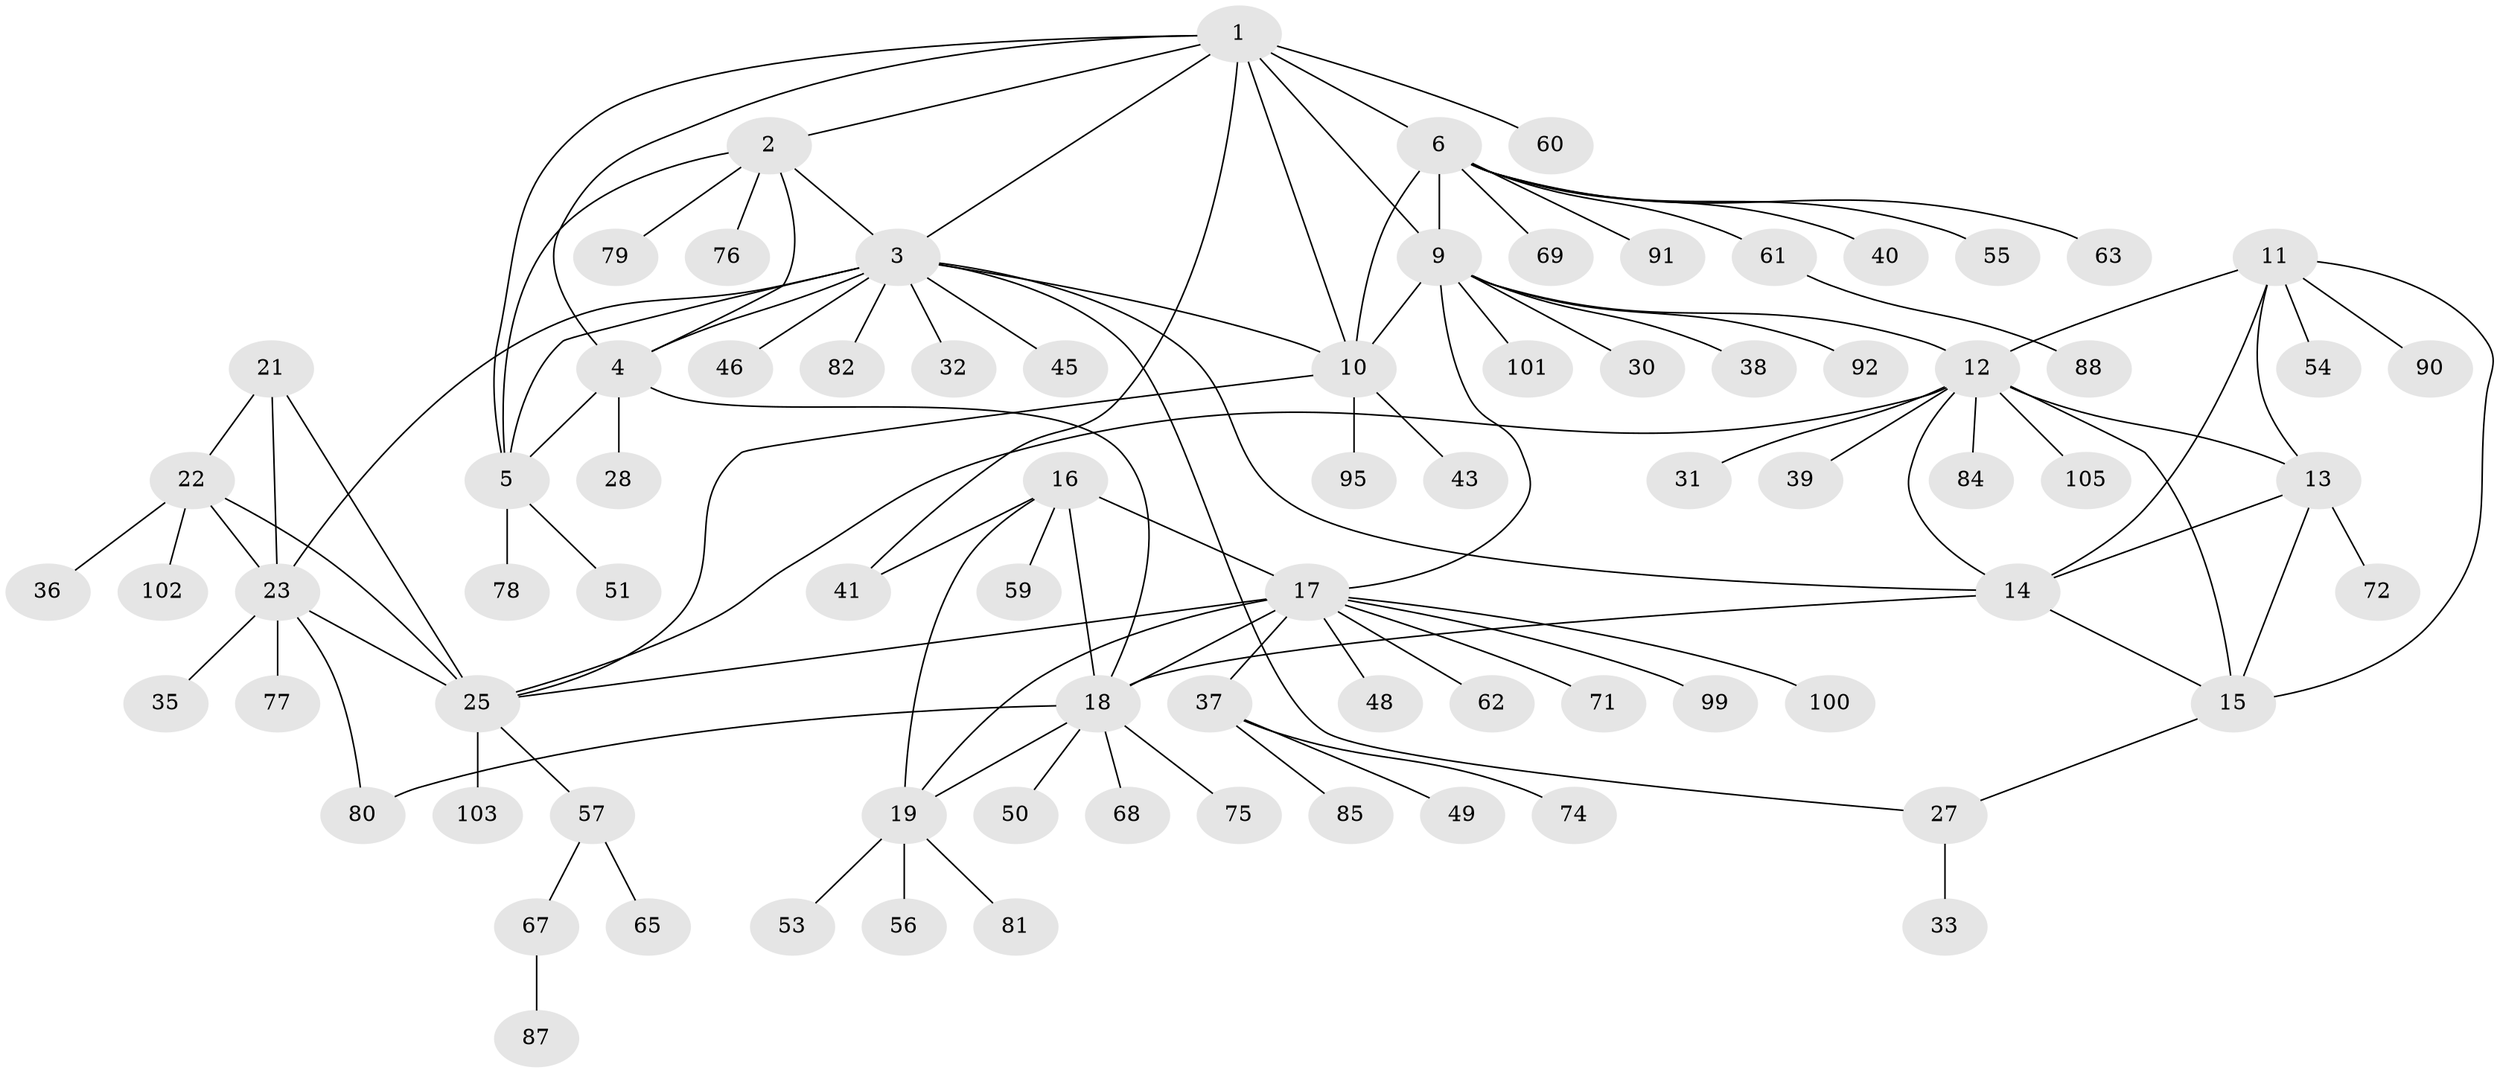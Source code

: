 // Generated by graph-tools (version 1.1) at 2025/52/02/27/25 19:52:19]
// undirected, 80 vertices, 110 edges
graph export_dot {
graph [start="1"]
  node [color=gray90,style=filled];
  1 [super="+7"];
  2 [super="+96"];
  3 [super="+34"];
  4 [super="+52"];
  5 [super="+29"];
  6 [super="+8"];
  9 [super="+42"];
  10 [super="+44"];
  11 [super="+98"];
  12 [super="+47"];
  13 [super="+73"];
  14 [super="+94"];
  15;
  16 [super="+58"];
  17 [super="+20"];
  18 [super="+70"];
  19 [super="+83"];
  21 [super="+26"];
  22 [super="+64"];
  23 [super="+24"];
  25 [super="+97"];
  27 [super="+104"];
  28;
  30;
  31;
  32;
  33;
  35;
  36;
  37 [super="+66"];
  38;
  39;
  40;
  41;
  43;
  45;
  46;
  48;
  49;
  50;
  51;
  53;
  54;
  55;
  56;
  57 [super="+89"];
  59;
  60;
  61;
  62;
  63;
  65;
  67 [super="+86"];
  68;
  69;
  71;
  72;
  74;
  75;
  76;
  77;
  78;
  79;
  80;
  81;
  82;
  84 [super="+93"];
  85;
  87;
  88;
  90;
  91;
  92;
  95;
  99;
  100;
  101;
  102;
  103;
  105;
  1 -- 2;
  1 -- 3;
  1 -- 4;
  1 -- 5;
  1 -- 41;
  1 -- 60;
  1 -- 10;
  1 -- 6 [weight=2];
  1 -- 9;
  2 -- 3;
  2 -- 4;
  2 -- 5;
  2 -- 76;
  2 -- 79;
  3 -- 4;
  3 -- 5;
  3 -- 14;
  3 -- 32;
  3 -- 46;
  3 -- 82;
  3 -- 27;
  3 -- 45;
  3 -- 23;
  3 -- 10;
  4 -- 5;
  4 -- 18;
  4 -- 28;
  5 -- 51;
  5 -- 78;
  6 -- 9 [weight=2];
  6 -- 10 [weight=2];
  6 -- 69;
  6 -- 91;
  6 -- 40;
  6 -- 55;
  6 -- 61;
  6 -- 63;
  9 -- 10;
  9 -- 12;
  9 -- 17;
  9 -- 30;
  9 -- 38;
  9 -- 92;
  9 -- 101;
  10 -- 25;
  10 -- 43;
  10 -- 95;
  11 -- 12;
  11 -- 13;
  11 -- 14;
  11 -- 15;
  11 -- 54;
  11 -- 90;
  12 -- 13;
  12 -- 14;
  12 -- 15;
  12 -- 25;
  12 -- 31;
  12 -- 39;
  12 -- 84;
  12 -- 105;
  13 -- 14;
  13 -- 15;
  13 -- 72;
  14 -- 15;
  14 -- 18;
  15 -- 27;
  16 -- 17 [weight=2];
  16 -- 18;
  16 -- 19;
  16 -- 41;
  16 -- 59;
  17 -- 18 [weight=2];
  17 -- 19 [weight=2];
  17 -- 25;
  17 -- 99;
  17 -- 100;
  17 -- 37;
  17 -- 71;
  17 -- 48;
  17 -- 62;
  18 -- 19;
  18 -- 50;
  18 -- 68;
  18 -- 75;
  18 -- 80;
  19 -- 53;
  19 -- 56;
  19 -- 81;
  21 -- 22;
  21 -- 23 [weight=2];
  21 -- 25;
  22 -- 23 [weight=2];
  22 -- 25;
  22 -- 36;
  22 -- 102;
  23 -- 25 [weight=2];
  23 -- 77;
  23 -- 80;
  23 -- 35;
  25 -- 57;
  25 -- 103;
  27 -- 33;
  37 -- 49;
  37 -- 74;
  37 -- 85;
  57 -- 65;
  57 -- 67;
  61 -- 88;
  67 -- 87;
}
